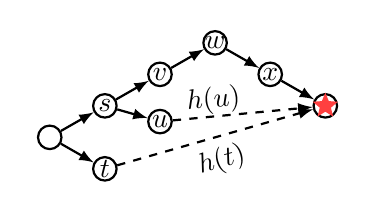 \usetikzlibrary{arrows}
\begin{tikzpicture}
\tikzset{state/.style={circle, thick, fill=white, inner sep=3pt, draw=black}}
\tikzset{goal/.style={inner sep=0.15em, fill=red!75, star, star points=5, star point ratio=2.25}}
\tikzset{transition/.style={thick, -latex}}
\tikzset{heur/.style={thick, dashed, -latex}}
\newcommand{\locone}{0, 0.4}
\newcommand{\locT}{0.7, 0}
\newcommand{\locS}{0.7, 0.8}
\newcommand{\locU}{1.4, 0.6}
\newcommand{\locV}{1.4, 1.2}
\newcommand{\locW}{2.1, 1.6}
\newcommand{\locX}{2.8, 1.2}
\newcommand{\locgoal}{3.5, 0.8}

\node [state] (1) at (\locone) {};
\node [state] (T) at (\locT) {};
\node [state] (S) at (\locS) {};
\node [state] (U) at (\locU) {};
\node [state] (V) at (\locV) {};
\node [state] (W) at (\locW) {};
\node [state] (X) at (\locX) {};
\node [state] (goal) at (\locgoal) {};
\node [goal] at (\locgoal) {};
\draw [transition] (1) to (T);
\draw [transition] (1) to (S);
\draw [transition] (S) to (U);
\draw [transition] (S) to (V);
\draw [transition] (V) to (W);
\draw [transition] (W) to (X);
\draw [transition] (X) to (goal);

\draw [heur] (T) -- (goal) node [midway, sloped, below] {$h(t)$};
\draw [heur] (U) -- (goal) node [midway, xshift=-10pt, yshift=-3pt, sloped, above] {$h(u)$};
%\draw [heur] (V) -- (goal) node [midway, xshift=-10pt, sloped, above] {$h(v)$};

\draw (\locS) node {$s$};
\draw (\locT) node {$t$};
\draw (\locU) node {$u$};
\draw (\locV) node {$v$};
\draw (\locW) node {$w$};
\draw (\locX) node {$x$};

\end{tikzpicture}